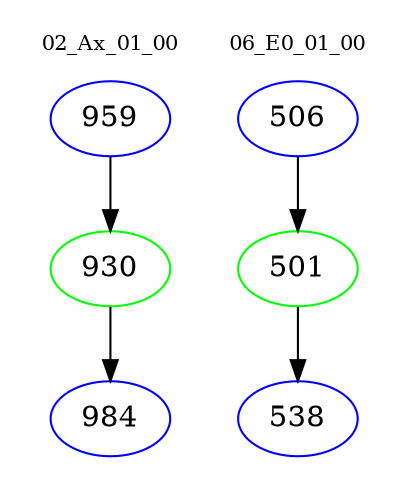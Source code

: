 digraph{
subgraph cluster_0 {
color = white
label = "02_Ax_01_00";
fontsize=10;
T0_959 [label="959", color="blue"]
T0_959 -> T0_930 [color="black"]
T0_930 [label="930", color="green"]
T0_930 -> T0_984 [color="black"]
T0_984 [label="984", color="blue"]
}
subgraph cluster_1 {
color = white
label = "06_E0_01_00";
fontsize=10;
T1_506 [label="506", color="blue"]
T1_506 -> T1_501 [color="black"]
T1_501 [label="501", color="green"]
T1_501 -> T1_538 [color="black"]
T1_538 [label="538", color="blue"]
}
}
